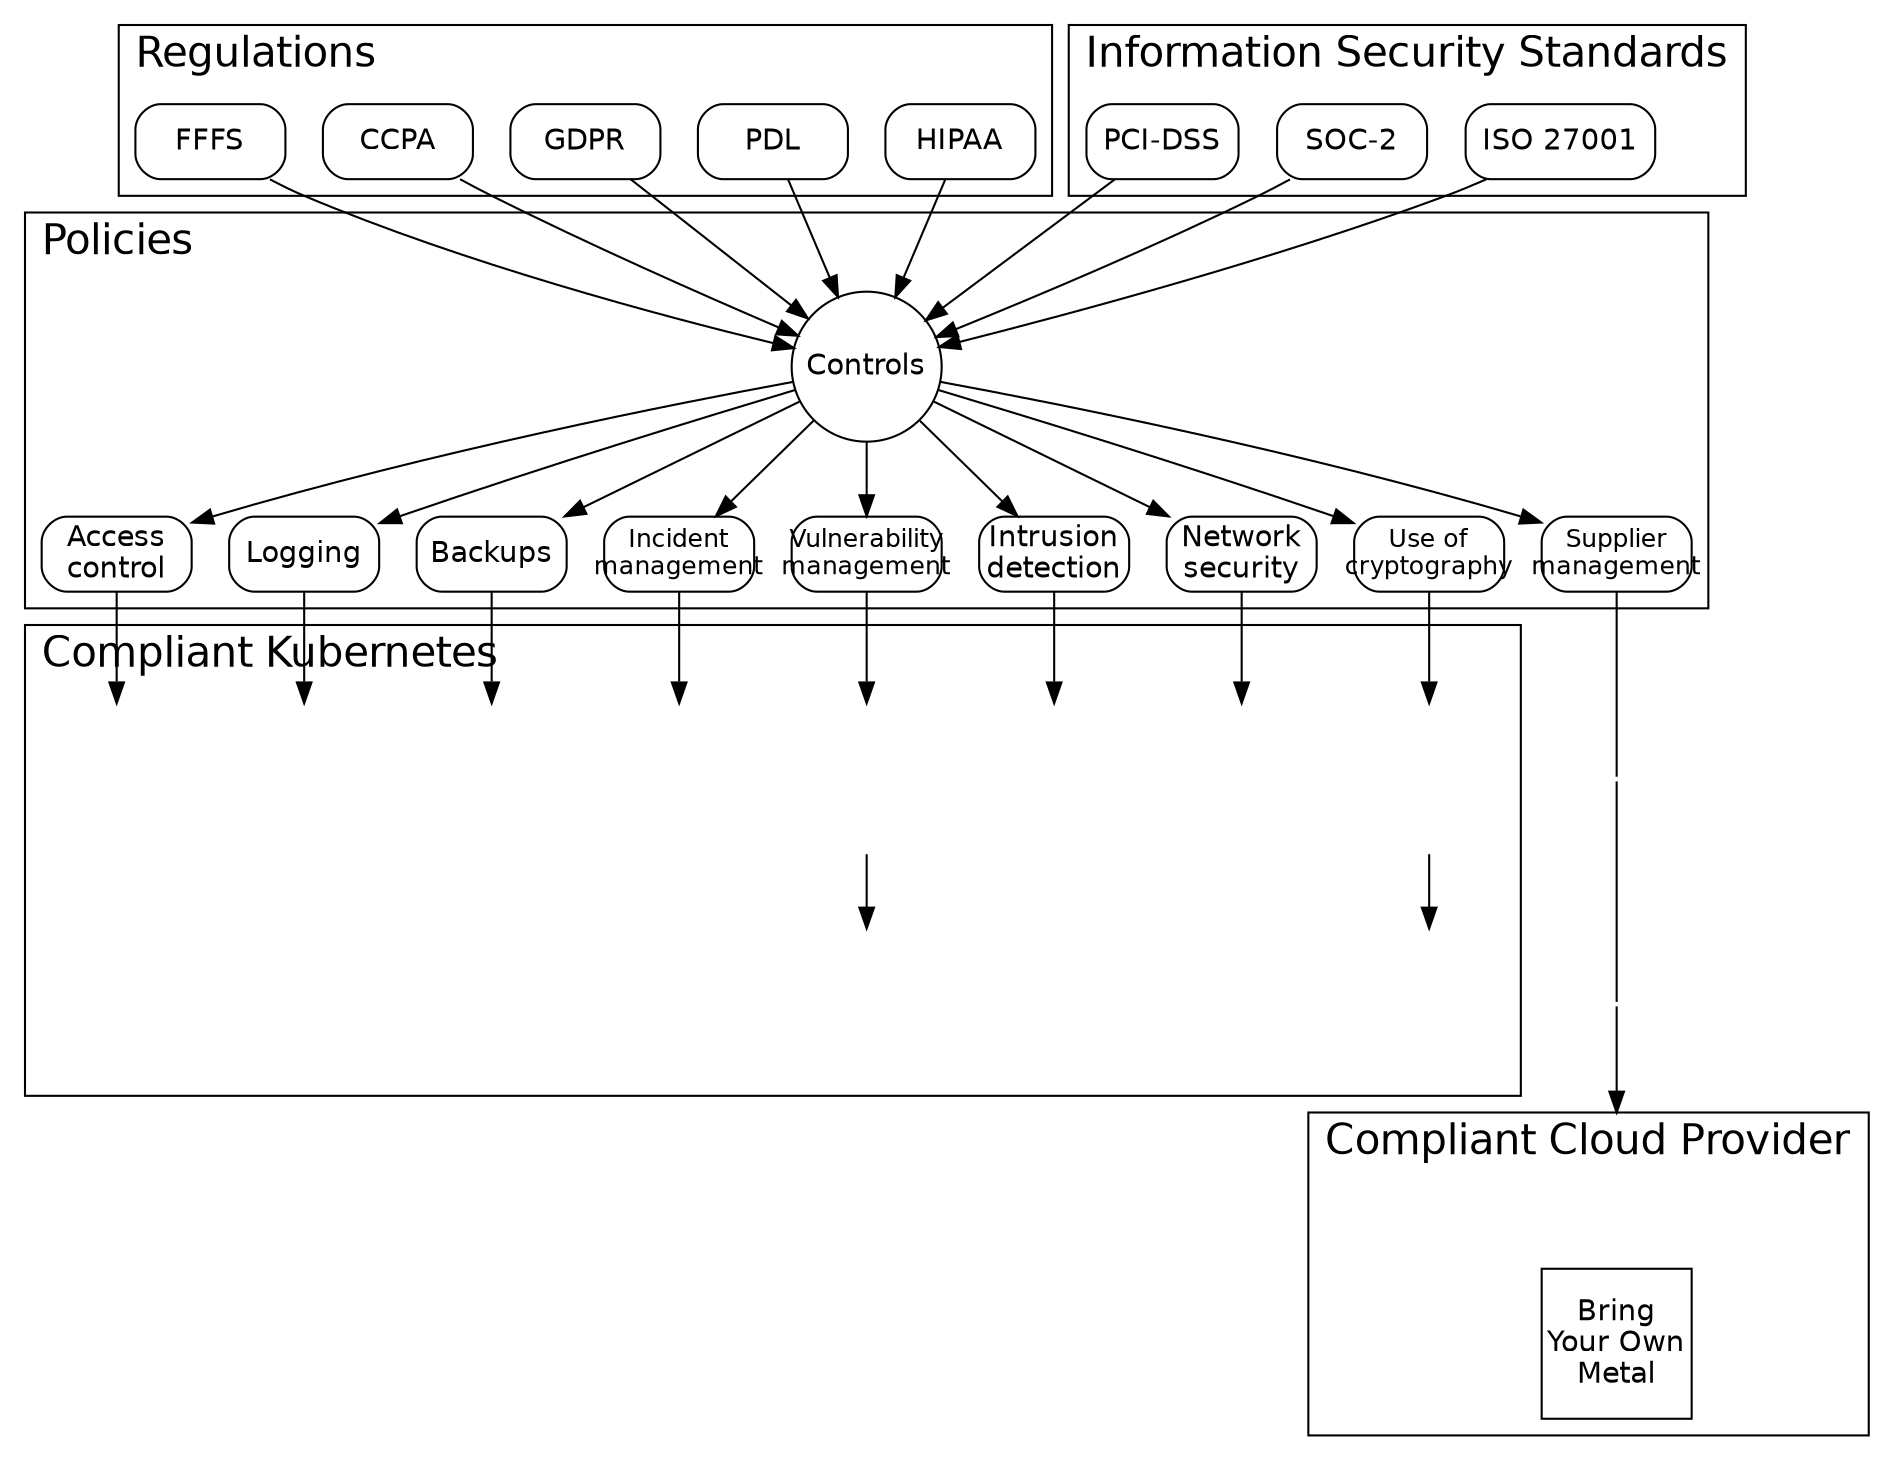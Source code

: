 digraph compliance_basics {
    graph [fontname = "helvetica"];
    node [fontname = "helvetica"];
    edge [fontname = "helvetica"];

    compound=true;
    graph[labeljust="l", fontsize=20];

    subgraph cluster_regulations {
        label="Regulations";
        node[width=1, shape=box, style=rounded];

        HIPAA
        PDL
        GDPR
        CCPA
        FFFS
    }

    subgraph cluster_isms {
        label="Information Security Standards"
        node[width=1, shape=box, style=rounded];

        "ISO 27001"
        "SOC-2"
        "PCI-DSS"
    }

    graph[width="4pt"];
    subgraph cluster_policies {
        label="Policies"
        node[width=1, shape=circle, fixedsize=true];

        { HIPAA, PDL, GDPR, CCPA, FFFS } -> Controls
        { "ISO 27001", "PCI-DSS", "SOC-2" } -> Controls

        node[width=1, shape=box, style=rounded];
        Controls -> {
            supplier[label="Supplier\nmanagement",fontsize=12]
            access[label="Access\ncontrol"]
            "Logging"
            "Backups"
            incident[label="Incident\nmanagement",fontsize=12]
            vulnerability[label="Vulnerability\nmanagement",fontsize=12]
            intrusion[label="Intrusion\ndetection"]
            network[label="Network\nsecurity"]
            crypto[label="Use of\ncryptography",fontsize=12]
        }
    }

    subgraph cluster_implementation {
        label="Compliant Kubernetes"

        node[
            shape=none,
            label="",
            width=1,
            height=1,
            fixedsize=true,
            imagescale=true
        ];

        access -> { dex[image="logos/dex.png"] }
        "Backups" -> { velero[image="logos/velero.png"] }
        "Logging" -> { elasticsearch[image="logos/elasticsearch.png"] }
        incident -> { prometheus[image="logos/prometheus.png"] }
        vulnerability
            -> { harbor[image="logos/harbor.png"] }
            -> { trivy[image="logos/trivy.png"] }
        intrusion -> { falco[image="logos/falco.png"] }
        network -> { calico[image="logos/project-calico.png"] }
        crypto
            -> { certmanager[image="logos/cert-manager.png"] }
            -> { letsencrypt[image="logos/letsencrypt.png"] }
    }

    subgraph cluster_provider {
        label="Compliant Cloud Provider"

        node[shape=none, label="", width=1, height=1, fixedsize=true, imagescale=true];
        edge[style=invis];

        // Special note to attach supplier management to.
        cloud_provider[width=0, height=0, margin=0];

        cloud_provider -> {
            //aws[image="logos/cloud-providers/aws.png"];
            //citycloud[image="logos/cloud-providers/citycloud.png"]
            exoscale[image="logos/cloud-providers/exoscale.png"]
            //safespring[image="logos/cloud-providers/safespring.png"]
            //vmware[image="logos/cloud-providers/vsphere.png"]
        }
        cloud_provider -> {
            byom[label="Bring\nYour Own\nMetal",shape=box]
        }[weight=1000];
    }

    // Make sure the rank of cloud providers is below those of
    // Compliant Kubernetes components.
    {
        node[shape=none, label="", style="invis", height="0", width="0"];
        edge[arrowhead=none];
        supplier -> supplier2 -> supplier3;
        supplier3 -> cloud_provider[arrowhead=normal, lhead=cluster_provider];
    }
}
